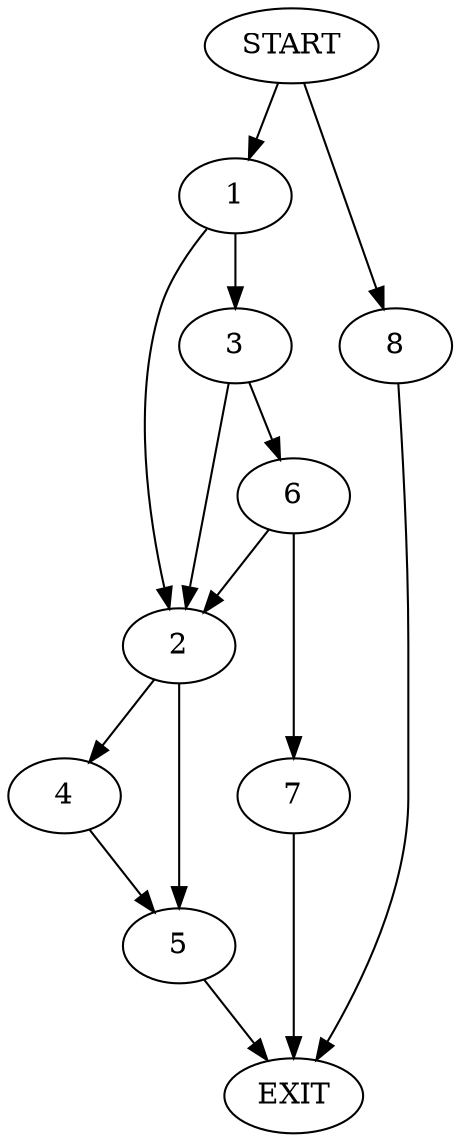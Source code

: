digraph {
0 [label="START"]
9 [label="EXIT"]
0 -> 1
1 -> 2
1 -> 3
2 -> 4
2 -> 5
3 -> 6
3 -> 2
6 -> 7
6 -> 2
7 -> 9
4 -> 5
5 -> 9
0 -> 8
8 -> 9
}
